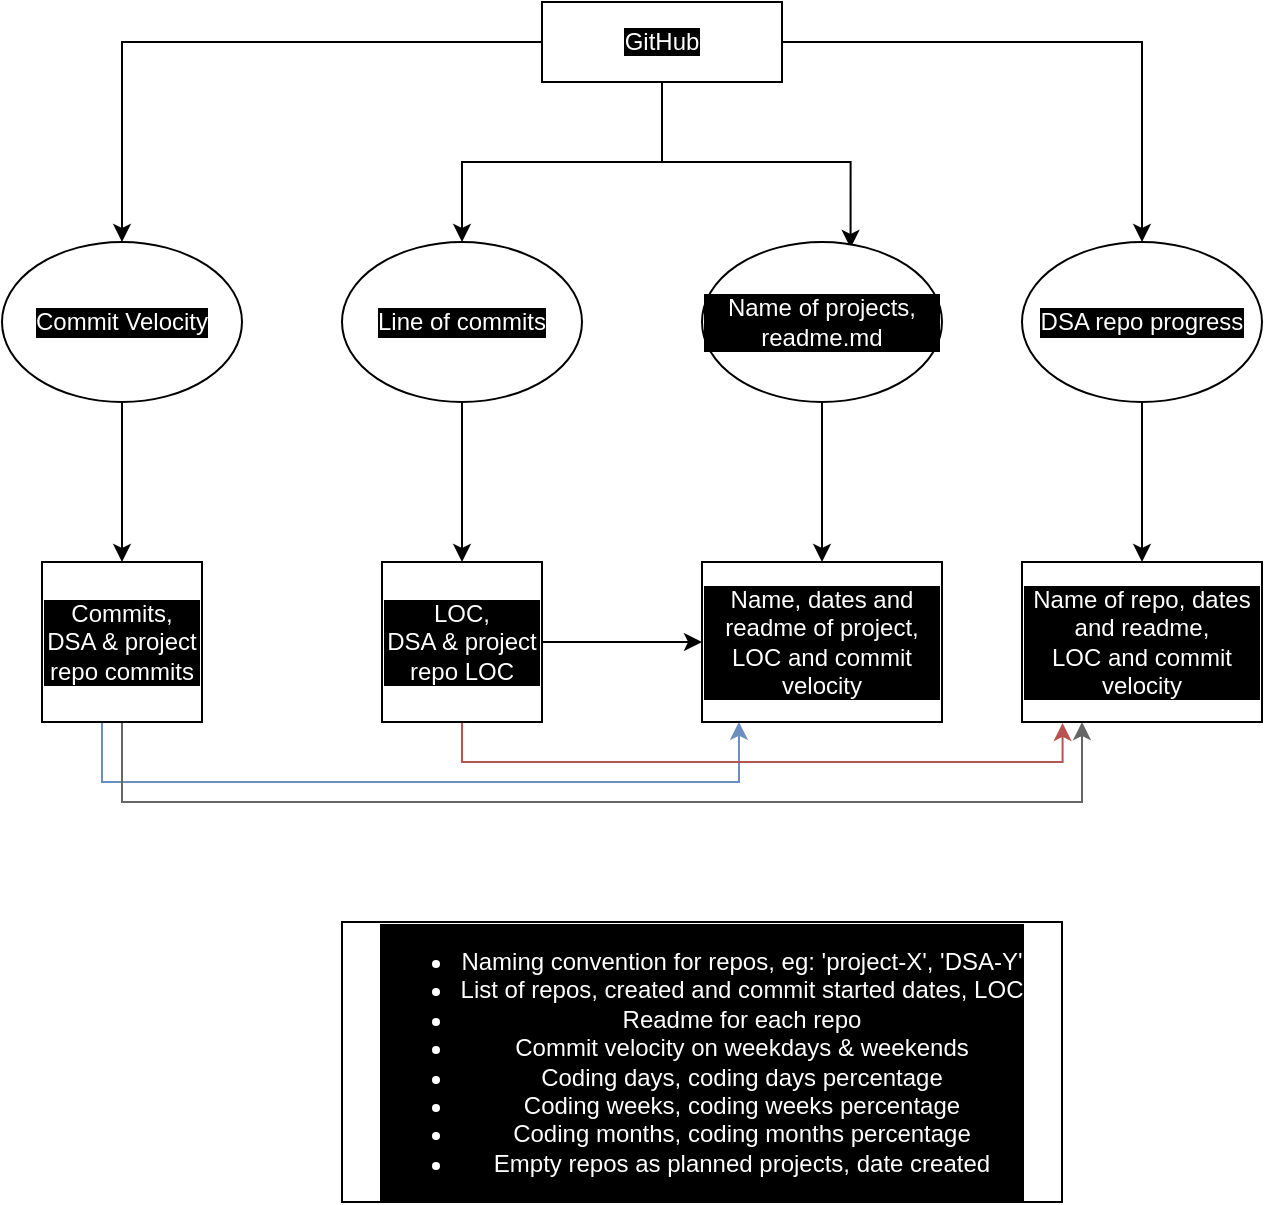 <mxfile version="20.1.1" type="github">
  <diagram id="8nDIW0P9X7hkD45vAhsB" name="Page-1">
    <mxGraphModel dx="666" dy="452" grid="1" gridSize="10" guides="1" tooltips="1" connect="1" arrows="1" fold="1" page="1" pageScale="1" pageWidth="1200" pageHeight="1920" math="0" shadow="0">
      <root>
        <mxCell id="0" />
        <mxCell id="1" parent="0" />
        <mxCell id="iaKd4ftbLu3o60mAxdSO-6" style="edgeStyle=orthogonalEdgeStyle;rounded=0;orthogonalLoop=1;jettySize=auto;html=1;fontColor=#ffffff;" edge="1" parent="1" source="iaKd4ftbLu3o60mAxdSO-1" target="iaKd4ftbLu3o60mAxdSO-2">
          <mxGeometry relative="1" as="geometry" />
        </mxCell>
        <mxCell id="iaKd4ftbLu3o60mAxdSO-7" style="edgeStyle=orthogonalEdgeStyle;rounded=0;orthogonalLoop=1;jettySize=auto;html=1;entryX=0.5;entryY=0;entryDx=0;entryDy=0;fontColor=#ffffff;" edge="1" parent="1" source="iaKd4ftbLu3o60mAxdSO-1" target="iaKd4ftbLu3o60mAxdSO-3">
          <mxGeometry relative="1" as="geometry" />
        </mxCell>
        <mxCell id="iaKd4ftbLu3o60mAxdSO-8" style="edgeStyle=orthogonalEdgeStyle;rounded=0;orthogonalLoop=1;jettySize=auto;html=1;entryX=0.619;entryY=0.037;entryDx=0;entryDy=0;entryPerimeter=0;fontColor=#ffffff;" edge="1" parent="1" source="iaKd4ftbLu3o60mAxdSO-1" target="iaKd4ftbLu3o60mAxdSO-4">
          <mxGeometry relative="1" as="geometry" />
        </mxCell>
        <mxCell id="iaKd4ftbLu3o60mAxdSO-9" style="edgeStyle=orthogonalEdgeStyle;rounded=0;orthogonalLoop=1;jettySize=auto;html=1;entryX=0.5;entryY=0;entryDx=0;entryDy=0;fontColor=#ffffff;" edge="1" parent="1" source="iaKd4ftbLu3o60mAxdSO-1" target="iaKd4ftbLu3o60mAxdSO-5">
          <mxGeometry relative="1" as="geometry" />
        </mxCell>
        <mxCell id="iaKd4ftbLu3o60mAxdSO-1" value="&lt;span style=&quot;background-color: rgb(0, 0, 0);&quot;&gt;&lt;font color=&quot;#ffffff&quot;&gt;GitHub&lt;/font&gt;&lt;/span&gt;" style="rounded=0;whiteSpace=wrap;html=1;" vertex="1" parent="1">
          <mxGeometry x="280" y="80" width="120" height="40" as="geometry" />
        </mxCell>
        <mxCell id="iaKd4ftbLu3o60mAxdSO-11" style="edgeStyle=orthogonalEdgeStyle;rounded=0;orthogonalLoop=1;jettySize=auto;html=1;fontColor=#ffffff;" edge="1" parent="1" source="iaKd4ftbLu3o60mAxdSO-2" target="iaKd4ftbLu3o60mAxdSO-10">
          <mxGeometry relative="1" as="geometry" />
        </mxCell>
        <mxCell id="iaKd4ftbLu3o60mAxdSO-2" value="Commit Velocity" style="ellipse;whiteSpace=wrap;html=1;labelBackgroundColor=#000000;fontColor=#ffffff;" vertex="1" parent="1">
          <mxGeometry x="10" y="200" width="120" height="80" as="geometry" />
        </mxCell>
        <mxCell id="iaKd4ftbLu3o60mAxdSO-13" style="edgeStyle=orthogonalEdgeStyle;rounded=0;orthogonalLoop=1;jettySize=auto;html=1;entryX=0.5;entryY=0;entryDx=0;entryDy=0;fontColor=#ffffff;" edge="1" parent="1" source="iaKd4ftbLu3o60mAxdSO-3" target="iaKd4ftbLu3o60mAxdSO-12">
          <mxGeometry relative="1" as="geometry" />
        </mxCell>
        <mxCell id="iaKd4ftbLu3o60mAxdSO-3" value="Line of commits" style="ellipse;whiteSpace=wrap;html=1;labelBackgroundColor=#000000;fontColor=#ffffff;" vertex="1" parent="1">
          <mxGeometry x="180" y="200" width="120" height="80" as="geometry" />
        </mxCell>
        <mxCell id="iaKd4ftbLu3o60mAxdSO-15" style="edgeStyle=orthogonalEdgeStyle;rounded=0;orthogonalLoop=1;jettySize=auto;html=1;fontColor=#ffffff;" edge="1" parent="1" source="iaKd4ftbLu3o60mAxdSO-4" target="iaKd4ftbLu3o60mAxdSO-14">
          <mxGeometry relative="1" as="geometry" />
        </mxCell>
        <mxCell id="iaKd4ftbLu3o60mAxdSO-4" value="Name of projects, readme.md" style="ellipse;whiteSpace=wrap;html=1;labelBackgroundColor=#000000;fontColor=#ffffff;" vertex="1" parent="1">
          <mxGeometry x="360" y="200" width="120" height="80" as="geometry" />
        </mxCell>
        <mxCell id="iaKd4ftbLu3o60mAxdSO-17" style="edgeStyle=orthogonalEdgeStyle;rounded=0;orthogonalLoop=1;jettySize=auto;html=1;entryX=0.5;entryY=0;entryDx=0;entryDy=0;fontColor=#ffffff;" edge="1" parent="1" source="iaKd4ftbLu3o60mAxdSO-5" target="iaKd4ftbLu3o60mAxdSO-16">
          <mxGeometry relative="1" as="geometry" />
        </mxCell>
        <mxCell id="iaKd4ftbLu3o60mAxdSO-5" value="DSA repo progress" style="ellipse;whiteSpace=wrap;html=1;labelBackgroundColor=#000000;fontColor=#ffffff;" vertex="1" parent="1">
          <mxGeometry x="520" y="200" width="120" height="80" as="geometry" />
        </mxCell>
        <mxCell id="iaKd4ftbLu3o60mAxdSO-22" style="edgeStyle=orthogonalEdgeStyle;rounded=0;orthogonalLoop=1;jettySize=auto;html=1;entryX=0.154;entryY=0.999;entryDx=0;entryDy=0;entryPerimeter=0;fontColor=#ffffff;fillColor=#dae8fc;strokeColor=#6c8ebf;" edge="1" parent="1" source="iaKd4ftbLu3o60mAxdSO-10" target="iaKd4ftbLu3o60mAxdSO-14">
          <mxGeometry relative="1" as="geometry">
            <Array as="points">
              <mxPoint x="60" y="470" />
              <mxPoint x="379" y="470" />
            </Array>
          </mxGeometry>
        </mxCell>
        <mxCell id="iaKd4ftbLu3o60mAxdSO-23" style="edgeStyle=orthogonalEdgeStyle;rounded=0;orthogonalLoop=1;jettySize=auto;html=1;fontColor=#ffffff;entryX=0.25;entryY=1;entryDx=0;entryDy=0;fillColor=#f5f5f5;strokeColor=#666666;" edge="1" parent="1" source="iaKd4ftbLu3o60mAxdSO-10" target="iaKd4ftbLu3o60mAxdSO-16">
          <mxGeometry relative="1" as="geometry">
            <mxPoint x="550" y="450" as="targetPoint" />
            <Array as="points">
              <mxPoint x="70" y="480" />
              <mxPoint x="550" y="480" />
            </Array>
          </mxGeometry>
        </mxCell>
        <mxCell id="iaKd4ftbLu3o60mAxdSO-10" value="Commits,&lt;br&gt;DSA &amp;amp; project repo commits" style="whiteSpace=wrap;html=1;aspect=fixed;labelBackgroundColor=#000000;fontColor=#ffffff;" vertex="1" parent="1">
          <mxGeometry x="30" y="360" width="80" height="80" as="geometry" />
        </mxCell>
        <mxCell id="iaKd4ftbLu3o60mAxdSO-19" style="edgeStyle=orthogonalEdgeStyle;rounded=0;orthogonalLoop=1;jettySize=auto;html=1;entryX=0;entryY=0.5;entryDx=0;entryDy=0;fontColor=#ffffff;" edge="1" parent="1" source="iaKd4ftbLu3o60mAxdSO-12" target="iaKd4ftbLu3o60mAxdSO-14">
          <mxGeometry relative="1" as="geometry" />
        </mxCell>
        <mxCell id="iaKd4ftbLu3o60mAxdSO-21" style="edgeStyle=orthogonalEdgeStyle;rounded=0;orthogonalLoop=1;jettySize=auto;html=1;entryX=0.169;entryY=1.006;entryDx=0;entryDy=0;entryPerimeter=0;fontColor=#ffffff;fillColor=#f8cecc;strokeColor=#b85450;" edge="1" parent="1" source="iaKd4ftbLu3o60mAxdSO-12" target="iaKd4ftbLu3o60mAxdSO-16">
          <mxGeometry relative="1" as="geometry">
            <Array as="points">
              <mxPoint x="240" y="460" />
              <mxPoint x="540" y="460" />
            </Array>
          </mxGeometry>
        </mxCell>
        <mxCell id="iaKd4ftbLu3o60mAxdSO-12" value="LOC,&lt;br&gt;DSA &amp;amp; project repo LOC" style="whiteSpace=wrap;html=1;aspect=fixed;labelBackgroundColor=#000000;fontColor=#ffffff;" vertex="1" parent="1">
          <mxGeometry x="200" y="360" width="80" height="80" as="geometry" />
        </mxCell>
        <mxCell id="iaKd4ftbLu3o60mAxdSO-14" value="Name, dates and readme of project,&lt;br&gt;LOC and commit velocity" style="rounded=0;whiteSpace=wrap;html=1;labelBackgroundColor=#000000;fontColor=#ffffff;" vertex="1" parent="1">
          <mxGeometry x="360" y="360" width="120" height="80" as="geometry" />
        </mxCell>
        <mxCell id="iaKd4ftbLu3o60mAxdSO-16" value="Name of repo, dates and readme,&lt;br&gt;LOC and commit velocity" style="rounded=0;whiteSpace=wrap;html=1;labelBackgroundColor=#000000;fontColor=#ffffff;" vertex="1" parent="1">
          <mxGeometry x="520" y="360" width="120" height="80" as="geometry" />
        </mxCell>
        <mxCell id="iaKd4ftbLu3o60mAxdSO-24" value="&lt;ul&gt;&lt;li&gt;Naming convention for repos, eg: &#39;project-X&#39;, &#39;DSA-Y&#39;&lt;/li&gt;&lt;li&gt;List of repos, created and commit started dates, LOC&lt;/li&gt;&lt;li&gt;Readme for each repo&lt;/li&gt;&lt;li&gt;Commit velocity on weekdays &amp;amp; weekends&lt;/li&gt;&lt;li&gt;Coding days, coding days percentage&lt;/li&gt;&lt;li&gt;Coding weeks, coding weeks percentage&lt;/li&gt;&lt;li&gt;Coding months, coding months percentage&lt;/li&gt;&lt;li&gt;Empty repos as planned projects, date created&lt;/li&gt;&lt;/ul&gt;" style="rounded=0;whiteSpace=wrap;html=1;labelBackgroundColor=#000000;fontColor=#ffffff;" vertex="1" parent="1">
          <mxGeometry x="180" y="540" width="360" height="140" as="geometry" />
        </mxCell>
      </root>
    </mxGraphModel>
  </diagram>
</mxfile>
